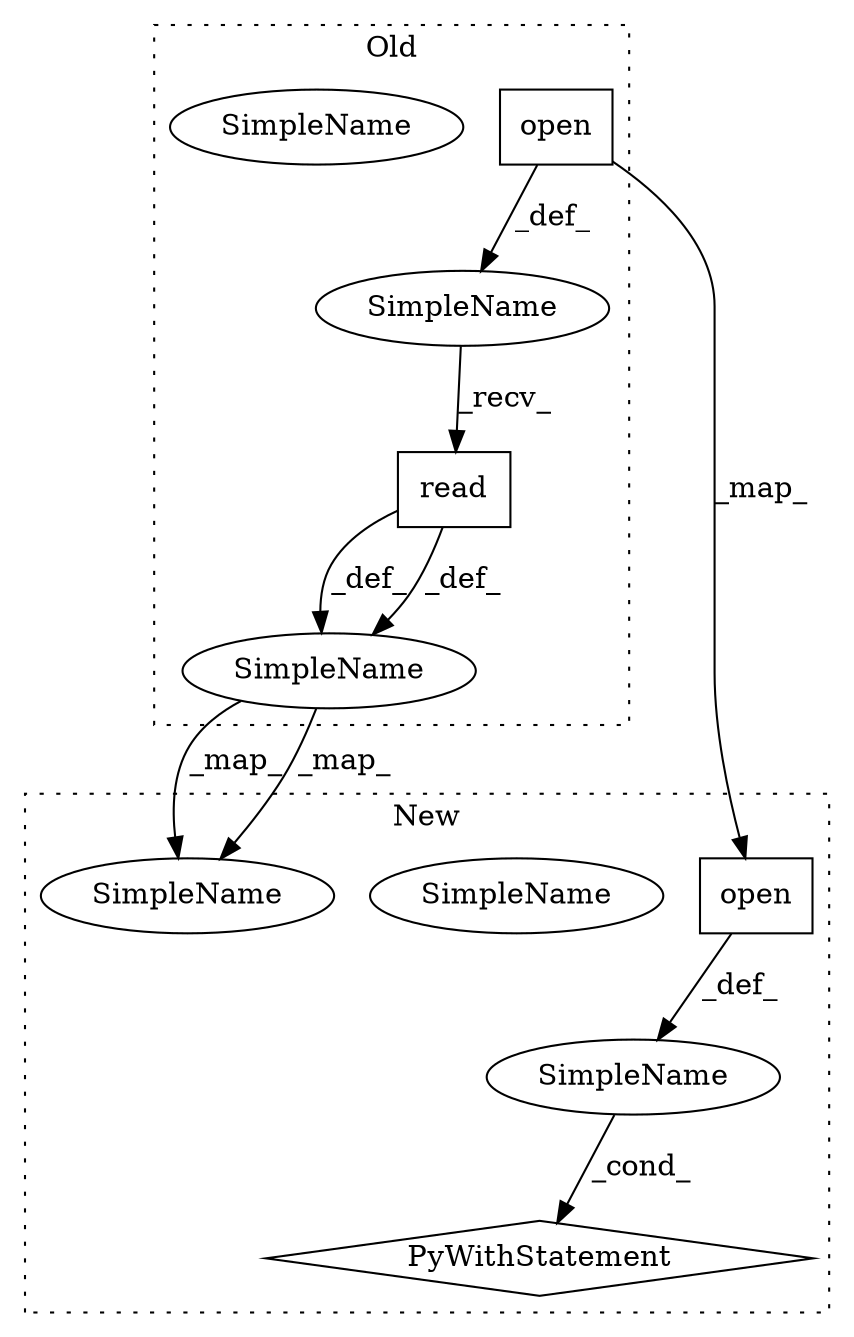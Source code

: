 digraph G {
subgraph cluster0 {
1 [label="open" a="32" s="3963,3980" l="5,1" shape="box"];
5 [label="SimpleName" a="42" s="3910" l="13" shape="ellipse"];
8 [label="SimpleName" a="42" s="3910" l="13" shape="ellipse"];
9 [label="SimpleName" a="42" s="" l="" shape="ellipse"];
10 [label="read" a="32" s="3982" l="6" shape="box"];
label = "Old";
style="dotted";
}
subgraph cluster1 {
2 [label="open" a="32" s="4143,4160" l="5,1" shape="box"];
3 [label="SimpleName" a="42" s="" l="" shape="ellipse"];
4 [label="PyWithStatement" a="104" s="4133,4161" l="10,2" shape="diamond"];
6 [label="SimpleName" a="42" s="4040" l="13" shape="ellipse"];
7 [label="SimpleName" a="42" s="4040" l="13" shape="ellipse"];
label = "New";
style="dotted";
}
1 -> 2 [label="_map_"];
1 -> 9 [label="_def_"];
2 -> 3 [label="_def_"];
3 -> 4 [label="_cond_"];
8 -> 7 [label="_map_"];
8 -> 7 [label="_map_"];
9 -> 10 [label="_recv_"];
10 -> 8 [label="_def_"];
10 -> 8 [label="_def_"];
}